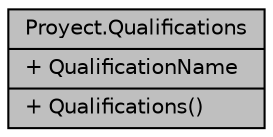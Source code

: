 digraph "Proyect.Qualifications"
{
 // INTERACTIVE_SVG=YES
 // LATEX_PDF_SIZE
  edge [fontname="Helvetica",fontsize="10",labelfontname="Helvetica",labelfontsize="10"];
  node [fontname="Helvetica",fontsize="10",shape=record];
  Node1 [label="{Proyect.Qualifications\n|+ QualificationName\l|+ Qualifications()\l}",height=0.2,width=0.4,color="black", fillcolor="grey75", style="filled", fontcolor="black",tooltip="Clase que representa las habilitaciones de una oferta o emprendedor."];
}
